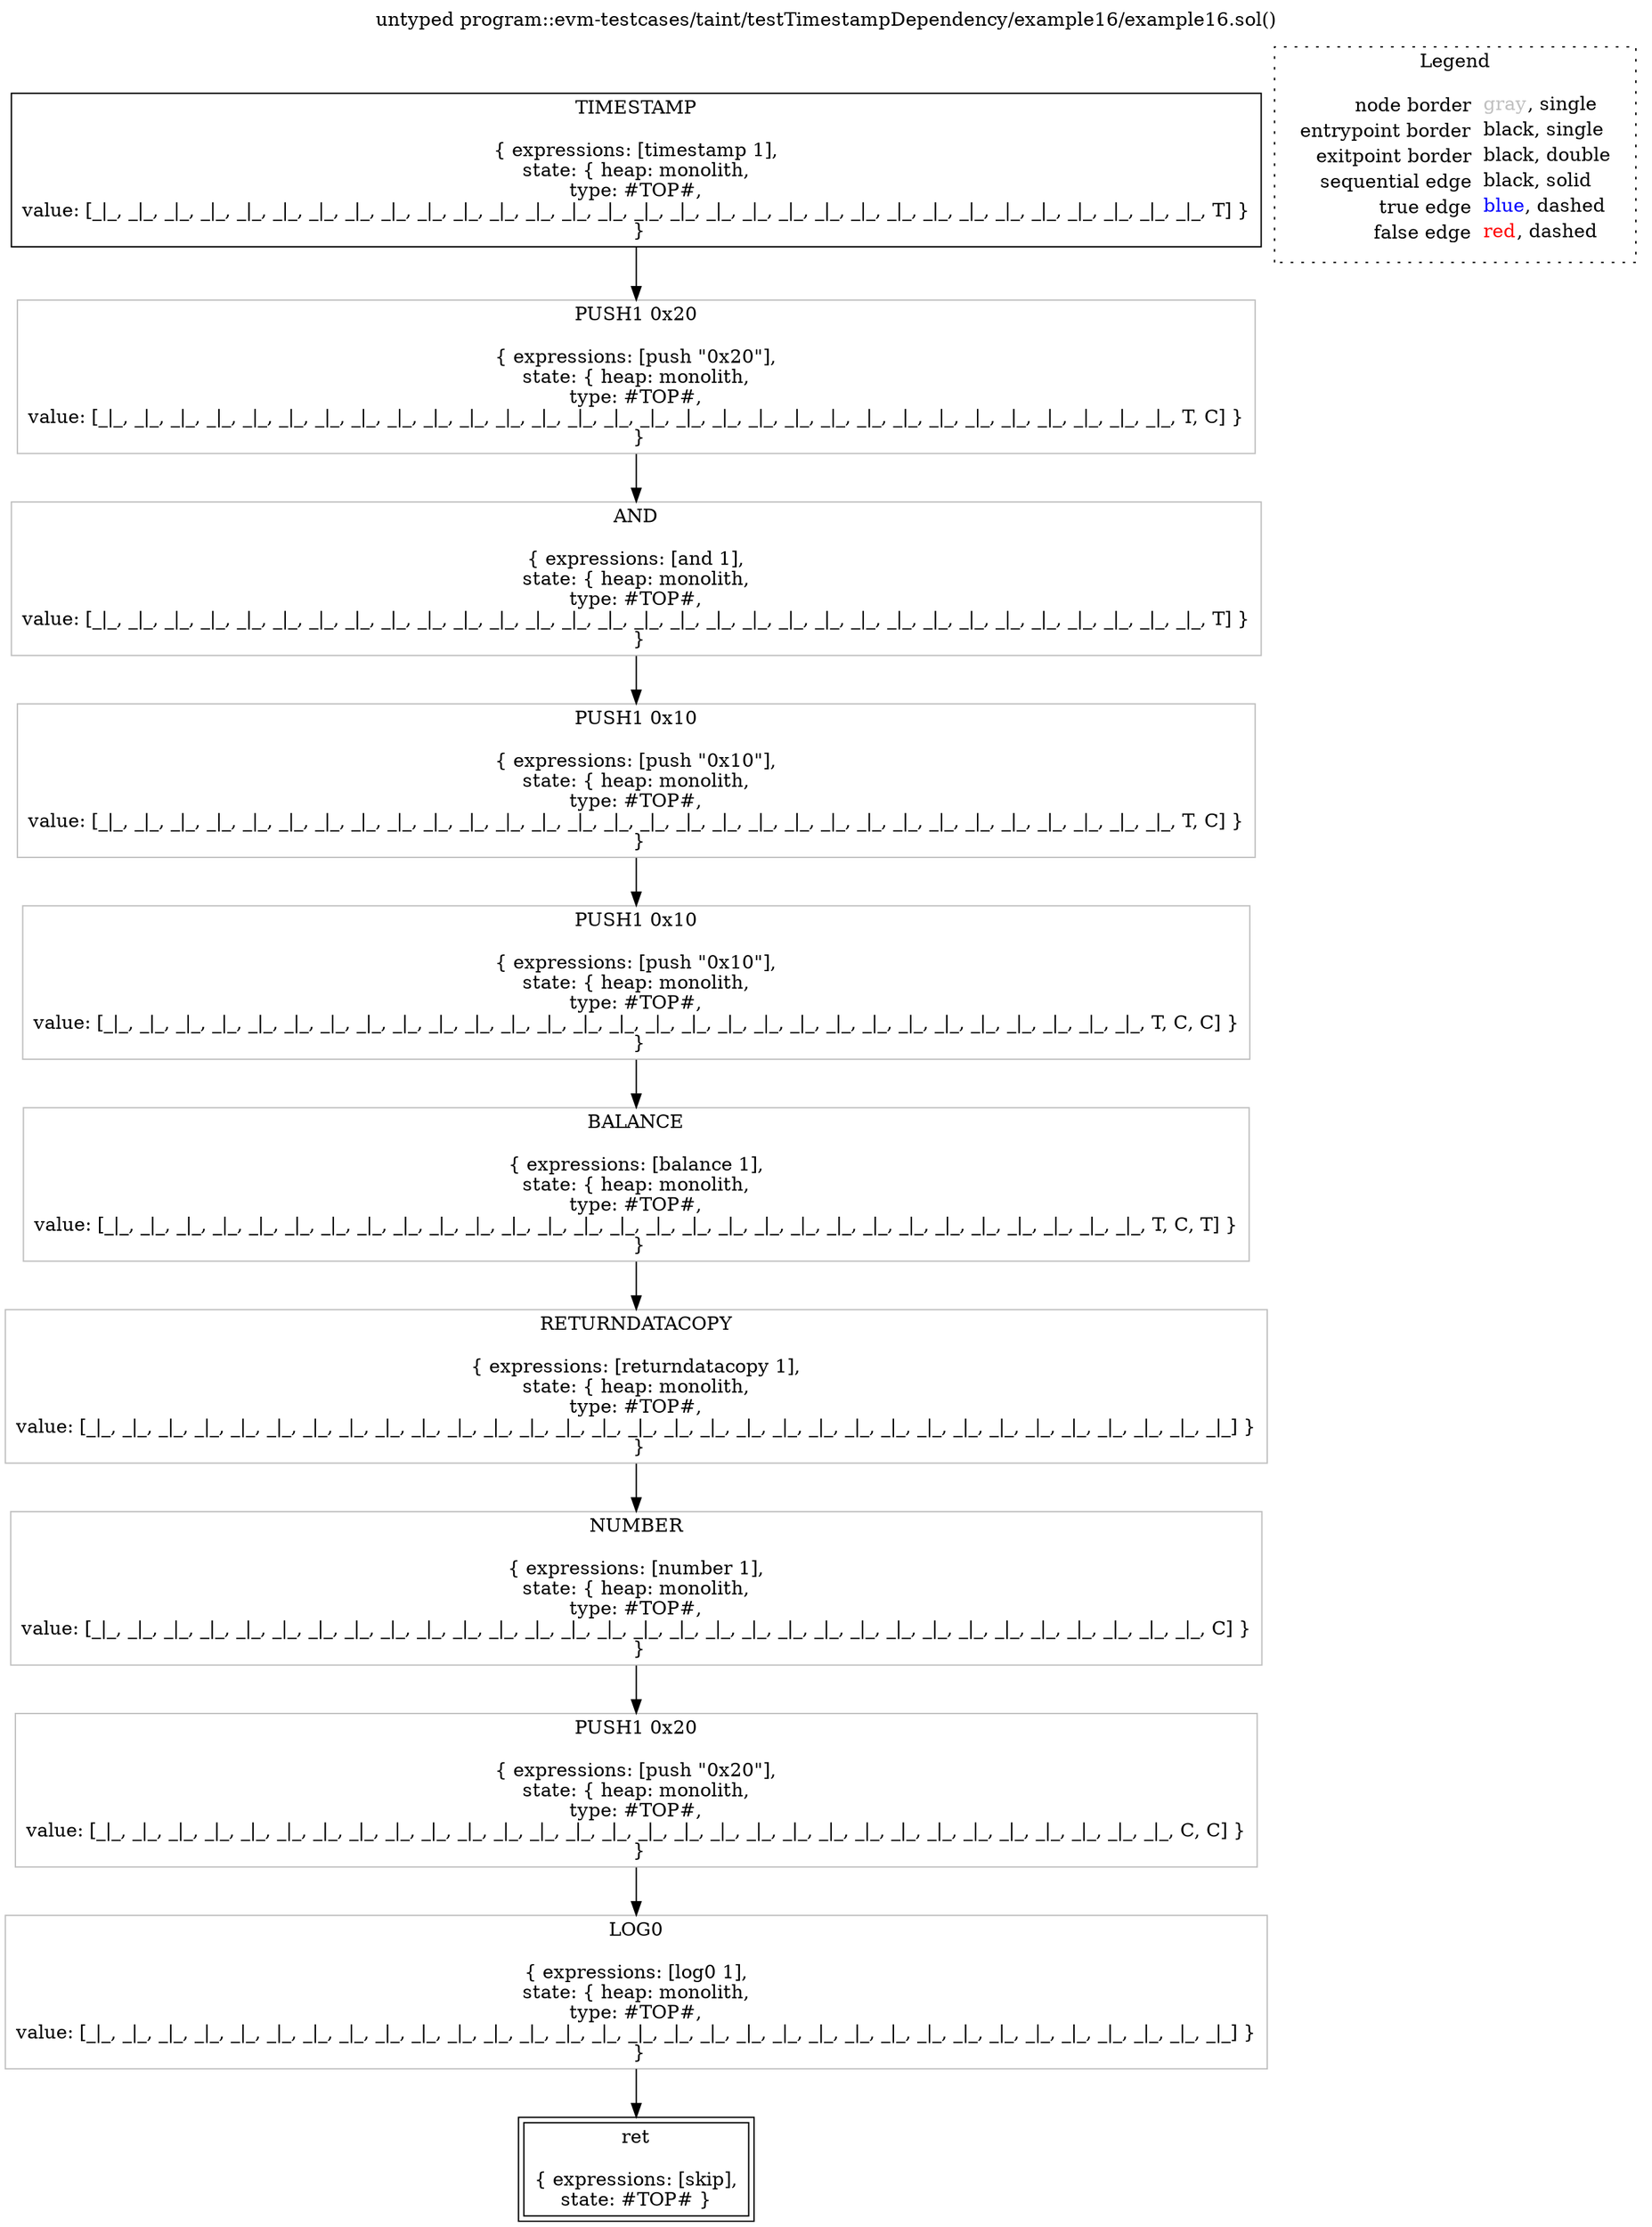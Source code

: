 digraph {
	labelloc="t";
	label="untyped program::evm-testcases/taint/testTimestampDependency/example16/example16.sol()";
	"node0" [shape="rect",color="black",label=<TIMESTAMP<BR/><BR/>{ expressions: [timestamp 1],<BR/>state: { heap: monolith,<BR/>type: #TOP#,<BR/>value: [_|_, _|_, _|_, _|_, _|_, _|_, _|_, _|_, _|_, _|_, _|_, _|_, _|_, _|_, _|_, _|_, _|_, _|_, _|_, _|_, _|_, _|_, _|_, _|_, _|_, _|_, _|_, _|_, _|_, _|_, _|_, T] }<BR/> }<BR/>>];
	"node1" [shape="rect",color="gray",label=<PUSH1 0x20<BR/><BR/>{ expressions: [push &quot;0x20&quot;],<BR/>state: { heap: monolith,<BR/>type: #TOP#,<BR/>value: [_|_, _|_, _|_, _|_, _|_, _|_, _|_, _|_, _|_, _|_, _|_, _|_, _|_, _|_, _|_, _|_, _|_, _|_, _|_, _|_, _|_, _|_, _|_, _|_, _|_, _|_, _|_, _|_, _|_, _|_, T, C] }<BR/> }<BR/>>];
	"node3" [shape="rect",color="gray",label=<AND<BR/><BR/>{ expressions: [and 1],<BR/>state: { heap: monolith,<BR/>type: #TOP#,<BR/>value: [_|_, _|_, _|_, _|_, _|_, _|_, _|_, _|_, _|_, _|_, _|_, _|_, _|_, _|_, _|_, _|_, _|_, _|_, _|_, _|_, _|_, _|_, _|_, _|_, _|_, _|_, _|_, _|_, _|_, _|_, _|_, T] }<BR/> }<BR/>>];
	"node4" [shape="rect",color="gray",label=<PUSH1 0x10<BR/><BR/>{ expressions: [push &quot;0x10&quot;],<BR/>state: { heap: monolith,<BR/>type: #TOP#,<BR/>value: [_|_, _|_, _|_, _|_, _|_, _|_, _|_, _|_, _|_, _|_, _|_, _|_, _|_, _|_, _|_, _|_, _|_, _|_, _|_, _|_, _|_, _|_, _|_, _|_, _|_, _|_, _|_, _|_, _|_, _|_, T, C] }<BR/> }<BR/>>];
	"node6" [shape="rect",color="gray",label=<PUSH1 0x10<BR/><BR/>{ expressions: [push &quot;0x10&quot;],<BR/>state: { heap: monolith,<BR/>type: #TOP#,<BR/>value: [_|_, _|_, _|_, _|_, _|_, _|_, _|_, _|_, _|_, _|_, _|_, _|_, _|_, _|_, _|_, _|_, _|_, _|_, _|_, _|_, _|_, _|_, _|_, _|_, _|_, _|_, _|_, _|_, _|_, T, C, C] }<BR/> }<BR/>>];
	"node8" [shape="rect",color="gray",label=<BALANCE<BR/><BR/>{ expressions: [balance 1],<BR/>state: { heap: monolith,<BR/>type: #TOP#,<BR/>value: [_|_, _|_, _|_, _|_, _|_, _|_, _|_, _|_, _|_, _|_, _|_, _|_, _|_, _|_, _|_, _|_, _|_, _|_, _|_, _|_, _|_, _|_, _|_, _|_, _|_, _|_, _|_, _|_, _|_, T, C, T] }<BR/> }<BR/>>];
	"node9" [shape="rect",color="gray",label=<RETURNDATACOPY<BR/><BR/>{ expressions: [returndatacopy 1],<BR/>state: { heap: monolith,<BR/>type: #TOP#,<BR/>value: [_|_, _|_, _|_, _|_, _|_, _|_, _|_, _|_, _|_, _|_, _|_, _|_, _|_, _|_, _|_, _|_, _|_, _|_, _|_, _|_, _|_, _|_, _|_, _|_, _|_, _|_, _|_, _|_, _|_, _|_, _|_, _|_] }<BR/> }<BR/>>];
	"node10" [shape="rect",color="gray",label=<NUMBER<BR/><BR/>{ expressions: [number 1],<BR/>state: { heap: monolith,<BR/>type: #TOP#,<BR/>value: [_|_, _|_, _|_, _|_, _|_, _|_, _|_, _|_, _|_, _|_, _|_, _|_, _|_, _|_, _|_, _|_, _|_, _|_, _|_, _|_, _|_, _|_, _|_, _|_, _|_, _|_, _|_, _|_, _|_, _|_, _|_, C] }<BR/> }<BR/>>];
	"node11" [shape="rect",color="gray",label=<PUSH1 0x20<BR/><BR/>{ expressions: [push &quot;0x20&quot;],<BR/>state: { heap: monolith,<BR/>type: #TOP#,<BR/>value: [_|_, _|_, _|_, _|_, _|_, _|_, _|_, _|_, _|_, _|_, _|_, _|_, _|_, _|_, _|_, _|_, _|_, _|_, _|_, _|_, _|_, _|_, _|_, _|_, _|_, _|_, _|_, _|_, _|_, _|_, C, C] }<BR/> }<BR/>>];
	"node13" [shape="rect",color="gray",label=<LOG0<BR/><BR/>{ expressions: [log0 1],<BR/>state: { heap: monolith,<BR/>type: #TOP#,<BR/>value: [_|_, _|_, _|_, _|_, _|_, _|_, _|_, _|_, _|_, _|_, _|_, _|_, _|_, _|_, _|_, _|_, _|_, _|_, _|_, _|_, _|_, _|_, _|_, _|_, _|_, _|_, _|_, _|_, _|_, _|_, _|_, _|_] }<BR/> }<BR/>>];
	"node14" [shape="rect",color="black",peripheries="2",label=<ret<BR/><BR/>{ expressions: [skip],<BR/>state: #TOP# }<BR/>>];
	"node0" -> "node1" [color="black"];
	"node1" -> "node3" [color="black"];
	"node3" -> "node4" [color="black"];
	"node4" -> "node6" [color="black"];
	"node6" -> "node8" [color="black"];
	"node8" -> "node9" [color="black"];
	"node9" -> "node10" [color="black"];
	"node10" -> "node11" [color="black"];
	"node11" -> "node13" [color="black"];
	"node13" -> "node14" [color="black"];
subgraph cluster_legend {
	label="Legend";
	style=dotted;
	node [shape=plaintext];
	"legend" [label=<<table border="0" cellpadding="2" cellspacing="0" cellborder="0"><tr><td align="right">node border&nbsp;</td><td align="left"><font color="gray">gray</font>, single</td></tr><tr><td align="right">entrypoint border&nbsp;</td><td align="left"><font color="black">black</font>, single</td></tr><tr><td align="right">exitpoint border&nbsp;</td><td align="left"><font color="black">black</font>, double</td></tr><tr><td align="right">sequential edge&nbsp;</td><td align="left"><font color="black">black</font>, solid</td></tr><tr><td align="right">true edge&nbsp;</td><td align="left"><font color="blue">blue</font>, dashed</td></tr><tr><td align="right">false edge&nbsp;</td><td align="left"><font color="red">red</font>, dashed</td></tr></table>>];
}

}
